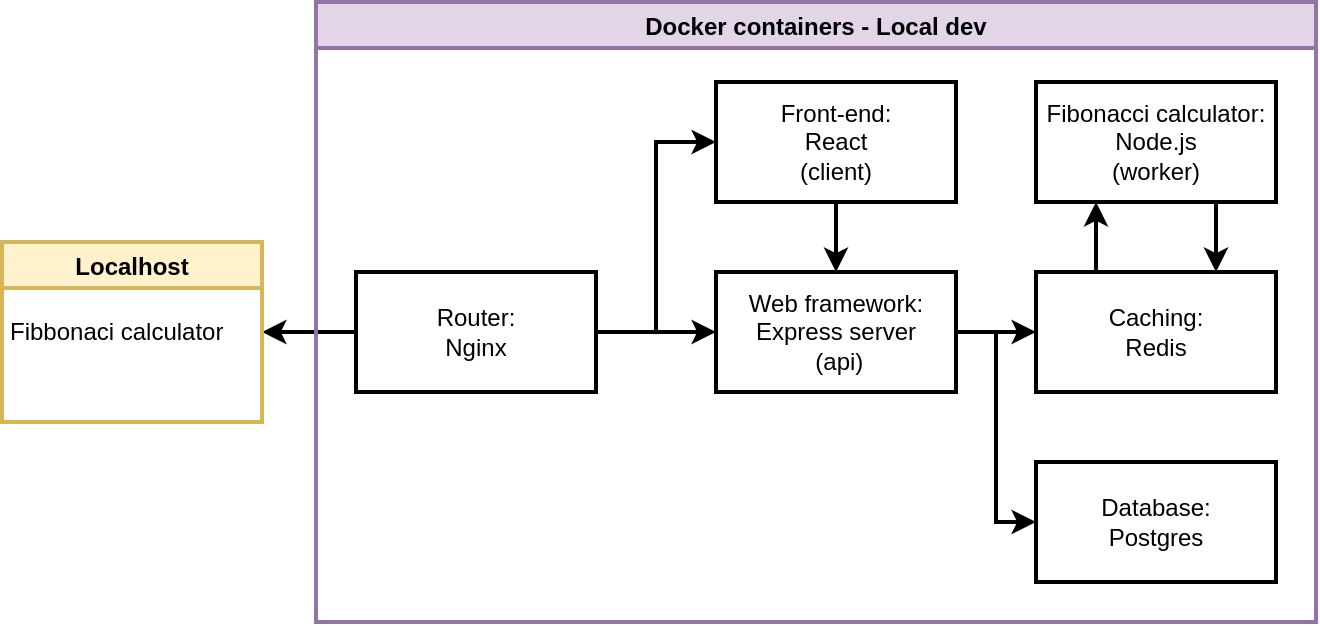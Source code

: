 <mxfile version="10.6.7" type="google"><diagram id="r79_U8-vn1gJi4fp_gqi" name="Page-1"><mxGraphModel dx="2038" dy="1170" grid="1" gridSize="10" guides="1" tooltips="1" connect="1" arrows="1" fold="1" page="1" pageScale="1" pageWidth="827" pageHeight="1169" math="0" shadow="0"><root><mxCell id="0"/><mxCell id="1" parent="0"/><mxCell id="aPEhhUpRwRaGzL1SDSGc-3" value="" style="edgeStyle=orthogonalEdgeStyle;rounded=0;orthogonalLoop=1;jettySize=auto;html=1;strokeWidth=2;" parent="1" source="aPEhhUpRwRaGzL1SDSGc-1" target="aPEhhUpRwRaGzL1SDSGc-2" edge="1"><mxGeometry relative="1" as="geometry"/></mxCell><mxCell id="aPEhhUpRwRaGzL1SDSGc-7" value="" style="edgeStyle=orthogonalEdgeStyle;rounded=0;orthogonalLoop=1;jettySize=auto;html=1;strokeWidth=2;" parent="1" source="aPEhhUpRwRaGzL1SDSGc-1" target="aPEhhUpRwRaGzL1SDSGc-4" edge="1"><mxGeometry relative="1" as="geometry"/></mxCell><mxCell id="aPEhhUpRwRaGzL1SDSGc-9" style="edgeStyle=orthogonalEdgeStyle;rounded=0;orthogonalLoop=1;jettySize=auto;html=1;entryX=0;entryY=0.5;entryDx=0;entryDy=0;strokeWidth=2;" parent="1" source="aPEhhUpRwRaGzL1SDSGc-1" target="aPEhhUpRwRaGzL1SDSGc-5" edge="1"><mxGeometry relative="1" as="geometry"/></mxCell><mxCell id="aPEhhUpRwRaGzL1SDSGc-1" value="&lt;div&gt;Router:&lt;/div&gt;&lt;div&gt;Nginx&lt;/div&gt;" style="rounded=0;whiteSpace=wrap;html=1;strokeWidth=2;" parent="1" vertex="1"><mxGeometry x="200" y="385" width="120" height="60" as="geometry"/></mxCell><mxCell id="aPEhhUpRwRaGzL1SDSGc-2" value="Localhost" style="swimlane;strokeWidth=2;fillColor=#fff2cc;strokeColor=#d6b656;" parent="1" vertex="1"><mxGeometry x="23" y="370" width="130" height="90" as="geometry"><mxRectangle x="20" y="370" width="80" height="23" as="alternateBounds"/></mxGeometry></mxCell><mxCell id="aPEhhUpRwRaGzL1SDSGc-31" value="" style="edgeStyle=orthogonalEdgeStyle;rounded=0;orthogonalLoop=1;jettySize=auto;html=1;entryX=0;entryY=0.5;entryDx=0;entryDy=0;strokeWidth=2;" parent="1" source="aPEhhUpRwRaGzL1SDSGc-4" target="aPEhhUpRwRaGzL1SDSGc-12" edge="1"><mxGeometry relative="1" as="geometry"/></mxCell><mxCell id="aPEhhUpRwRaGzL1SDSGc-32" value="" style="edgeStyle=orthogonalEdgeStyle;rounded=0;orthogonalLoop=1;jettySize=auto;html=1;strokeWidth=2;" parent="1" source="aPEhhUpRwRaGzL1SDSGc-4" target="aPEhhUpRwRaGzL1SDSGc-10" edge="1"><mxGeometry relative="1" as="geometry"/></mxCell><mxCell id="aPEhhUpRwRaGzL1SDSGc-4" value="&lt;div&gt;Web framework:&lt;br&gt;&lt;/div&gt;&lt;div&gt;Express server&lt;/div&gt;&amp;nbsp;(api)" style="rounded=0;whiteSpace=wrap;html=1;strokeWidth=2;" parent="1" vertex="1"><mxGeometry x="380" y="385" width="120" height="60" as="geometry"/></mxCell><mxCell id="aPEhhUpRwRaGzL1SDSGc-6" value="" style="edgeStyle=orthogonalEdgeStyle;rounded=0;orthogonalLoop=1;jettySize=auto;html=1;strokeWidth=2;" parent="1" source="aPEhhUpRwRaGzL1SDSGc-5" target="aPEhhUpRwRaGzL1SDSGc-4" edge="1"><mxGeometry relative="1" as="geometry"/></mxCell><mxCell id="aPEhhUpRwRaGzL1SDSGc-5" value="Front-end:&lt;br&gt;&lt;div&gt;React&lt;/div&gt;&lt;div&gt;(client)&lt;/div&gt;" style="rounded=0;whiteSpace=wrap;html=1;strokeWidth=2;" parent="1" vertex="1"><mxGeometry x="380" y="290" width="120" height="60" as="geometry"/></mxCell><mxCell id="n0kc3tbOC3kJ2ADSww09-4" style="edgeStyle=orthogonalEdgeStyle;rounded=0;orthogonalLoop=1;jettySize=auto;html=1;exitX=0.25;exitY=0;exitDx=0;exitDy=0;strokeWidth=2;" edge="1" parent="1" source="aPEhhUpRwRaGzL1SDSGc-10"><mxGeometry relative="1" as="geometry"><mxPoint x="570" y="350" as="targetPoint"/></mxGeometry></mxCell><mxCell id="aPEhhUpRwRaGzL1SDSGc-10" value="&lt;div&gt;Caching:&lt;/div&gt;&lt;div&gt;Redis&lt;/div&gt;" style="rounded=0;whiteSpace=wrap;html=1;strokeWidth=2;" parent="1" vertex="1"><mxGeometry x="540" y="385" width="120" height="60" as="geometry"/></mxCell><mxCell id="n0kc3tbOC3kJ2ADSww09-5" style="edgeStyle=orthogonalEdgeStyle;rounded=0;orthogonalLoop=1;jettySize=auto;html=1;exitX=0.75;exitY=1;exitDx=0;exitDy=0;entryX=0.75;entryY=0;entryDx=0;entryDy=0;strokeWidth=2;" edge="1" parent="1" source="aPEhhUpRwRaGzL1SDSGc-11" target="aPEhhUpRwRaGzL1SDSGc-10"><mxGeometry relative="1" as="geometry"/></mxCell><mxCell id="aPEhhUpRwRaGzL1SDSGc-11" value="&lt;div&gt;Fibonacci calculator:&lt;/div&gt;&lt;div&gt;Node.js&lt;br&gt;&lt;/div&gt;&lt;div&gt;(worker)&lt;br&gt;&lt;/div&gt;" style="rounded=0;whiteSpace=wrap;html=1;strokeWidth=2;" parent="1" vertex="1"><mxGeometry x="540" y="290" width="120" height="60" as="geometry"/></mxCell><mxCell id="aPEhhUpRwRaGzL1SDSGc-36" value="Docker containers - Local dev" style="swimlane;strokeWidth=2;fillColor=#e1d5e7;strokeColor=#9673a6;" parent="1" vertex="1"><mxGeometry x="180" y="250" width="500" height="310" as="geometry"/></mxCell><mxCell id="aPEhhUpRwRaGzL1SDSGc-12" value="&lt;div&gt;Database:&lt;/div&gt;&lt;div&gt;Postgres&lt;/div&gt;" style="rounded=0;whiteSpace=wrap;html=1;strokeWidth=2;" parent="aPEhhUpRwRaGzL1SDSGc-36" vertex="1"><mxGeometry x="360" y="230" width="120" height="60" as="geometry"/></mxCell><mxCell id="n0kc3tbOC3kJ2ADSww09-6" value="Fibbonaci calculator" style="text;html=1;resizable=0;points=[];autosize=1;align=left;verticalAlign=top;spacingTop=-4;" vertex="1" parent="1"><mxGeometry x="25" y="405" width="120" height="20" as="geometry"/></mxCell></root></mxGraphModel></diagram></mxfile>